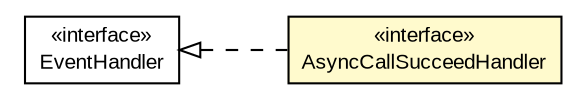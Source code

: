 #!/usr/local/bin/dot
#
# Class diagram 
# Generated by UMLGraph version R5_6-24-gf6e263 (http://www.umlgraph.org/)
#

digraph G {
	edge [fontname="arial",fontsize=10,labelfontname="arial",labelfontsize=10];
	node [fontname="arial",fontsize=10,shape=plaintext];
	nodesep=0.25;
	ranksep=0.5;
	rankdir=LR;
	// com.gwtplatform.mvp.client.proxy.AsyncCallSucceedHandler
	c138521 [label=<<table title="com.gwtplatform.mvp.client.proxy.AsyncCallSucceedHandler" border="0" cellborder="1" cellspacing="0" cellpadding="2" port="p" bgcolor="lemonChiffon" href="./AsyncCallSucceedHandler.html">
		<tr><td><table border="0" cellspacing="0" cellpadding="1">
<tr><td align="center" balign="center"> &#171;interface&#187; </td></tr>
<tr><td align="center" balign="center"> AsyncCallSucceedHandler </td></tr>
		</table></td></tr>
		</table>>, URL="./AsyncCallSucceedHandler.html", fontname="arial", fontcolor="black", fontsize=10.0];
	//com.gwtplatform.mvp.client.proxy.AsyncCallSucceedHandler implements com.google.gwt.event.shared.EventHandler
	c138979:p -> c138521:p [dir=back,arrowtail=empty,style=dashed];
	// com.google.gwt.event.shared.EventHandler
	c138979 [label=<<table title="com.google.gwt.event.shared.EventHandler" border="0" cellborder="1" cellspacing="0" cellpadding="2" port="p" href="http://google-web-toolkit.googlecode.com/svn/javadoc/latest/com/google/gwt/event/shared/EventHandler.html">
		<tr><td><table border="0" cellspacing="0" cellpadding="1">
<tr><td align="center" balign="center"> &#171;interface&#187; </td></tr>
<tr><td align="center" balign="center"> EventHandler </td></tr>
		</table></td></tr>
		</table>>, URL="http://google-web-toolkit.googlecode.com/svn/javadoc/latest/com/google/gwt/event/shared/EventHandler.html", fontname="arial", fontcolor="black", fontsize=10.0];
}

